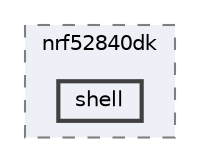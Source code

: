 digraph "/home/mj/Desktop/IoT-Chat-Digitalization/TextYourIoTDevice/bin/nrf52840dk/shell"
{
 // LATEX_PDF_SIZE
  bgcolor="transparent";
  edge [fontname=Helvetica,fontsize=10,labelfontname=Helvetica,labelfontsize=10];
  node [fontname=Helvetica,fontsize=10,shape=box,height=0.2,width=0.4];
  compound=true
  subgraph clusterdir_0c725116918d2e080617d882693859a8 {
    graph [ bgcolor="#edf0f7", pencolor="grey50", label="nrf52840dk", fontname=Helvetica,fontsize=10 style="filled,dashed", URL="dir_0c725116918d2e080617d882693859a8.html",tooltip=""]
  dir_73e02c499fb5e301e55ce5d2eff75dc4 [label="shell", fillcolor="#edf0f7", color="grey25", style="filled,bold", URL="dir_73e02c499fb5e301e55ce5d2eff75dc4.html",tooltip=""];
  }
}
